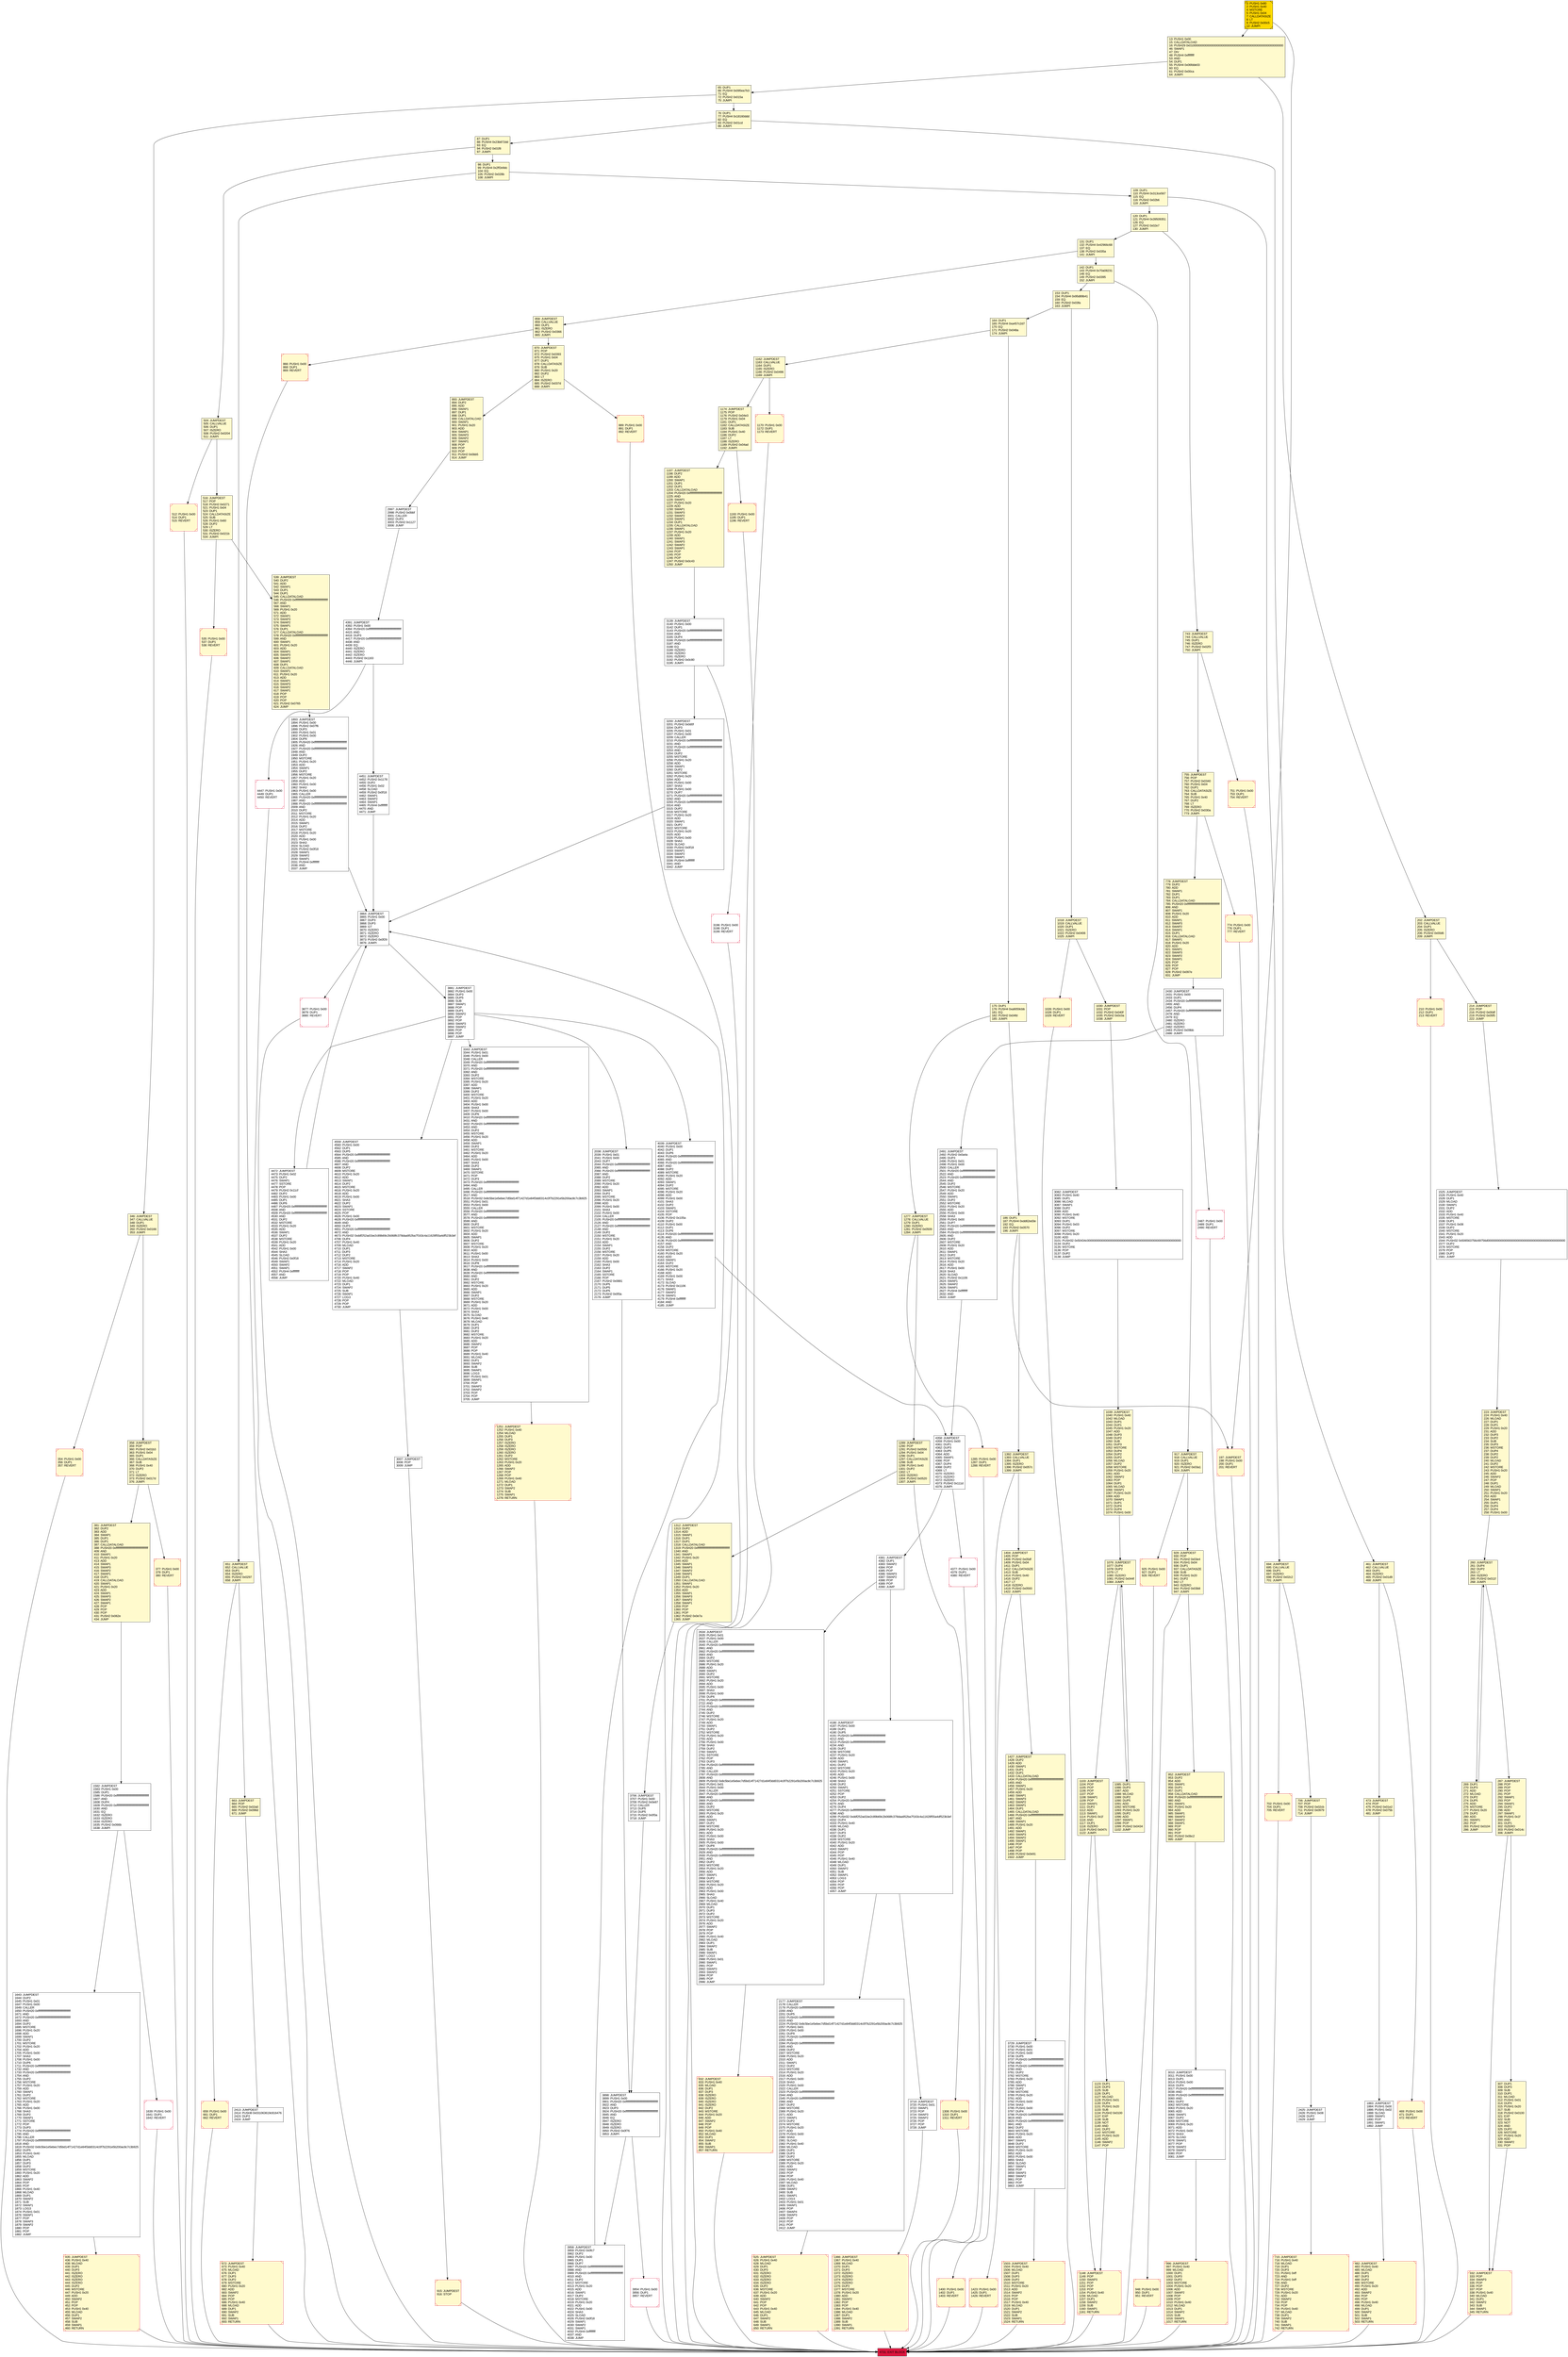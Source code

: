digraph G {
bgcolor=transparent rankdir=UD;
node [shape=box style=filled color=black fillcolor=white fontname=arial fontcolor=black];
98 [label="98: DUP1\l99: PUSH4 0x2ff2e9dc\l104: EQ\l105: PUSH2 0x028b\l108: JUMPI\l" fillcolor=lemonchiffon ];
142 [label="142: DUP1\l143: PUSH4 0x70a08231\l148: EQ\l149: PUSH2 0x0395\l152: JUMPI\l" fillcolor=lemonchiffon ];
755 [label="755: JUMPDEST\l756: POP\l757: PUSH2 0x0340\l760: PUSH1 0x04\l762: DUP1\l763: CALLDATASIZE\l764: SUB\l765: PUSH1 0x40\l767: DUP2\l768: LT\l769: ISZERO\l770: PUSH2 0x030a\l773: JUMPI\l" fillcolor=lemonchiffon ];
381 [label="381: JUMPDEST\l382: DUP2\l383: ADD\l384: SWAP1\l385: DUP1\l386: DUP1\l387: CALLDATALOAD\l388: PUSH20 0xffffffffffffffffffffffffffffffffffffffff\l409: AND\l410: SWAP1\l411: PUSH1 0x20\l413: ADD\l414: SWAP1\l415: SWAP3\l416: SWAP2\l417: SWAP1\l418: DUP1\l419: CALLDATALOAD\l420: SWAP1\l421: PUSH1 0x20\l423: ADD\l424: SWAP1\l425: SWAP3\l426: SWAP2\l427: SWAP1\l428: POP\l429: POP\l430: POP\l431: PUSH2 0x062e\l434: JUMP\l" fillcolor=lemonchiffon ];
651 [label="651: JUMPDEST\l652: CALLVALUE\l653: DUP1\l654: ISZERO\l655: PUSH2 0x0297\l658: JUMPI\l" fillcolor=lemonchiffon ];
915 [label="915: JUMPDEST\l916: STOP\l" fillcolor=lemonchiffon shape=Msquare color=crimson ];
346 [label="346: JUMPDEST\l347: CALLVALUE\l348: DUP1\l349: ISZERO\l350: PUSH2 0x0166\l353: JUMPI\l" fillcolor=lemonchiffon ];
1193 [label="1193: PUSH1 0x00\l1195: DUP1\l1196: REVERT\l" fillcolor=lemonchiffon shape=Msquare color=crimson ];
65 [label="65: DUP1\l66: PUSH4 0x095ea7b3\l71: EQ\l72: PUSH2 0x015a\l75: JUMPI\l" fillcolor=lemonchiffon ];
672 [label="672: JUMPDEST\l673: PUSH1 0x40\l675: MLOAD\l676: DUP1\l677: DUP3\l678: DUP2\l679: MSTORE\l680: PUSH1 0x20\l682: ADD\l683: SWAP2\l684: POP\l685: POP\l686: PUSH1 0x40\l688: MLOAD\l689: DUP1\l690: SWAP2\l691: SUB\l692: SWAP1\l693: RETURN\l" fillcolor=lemonchiffon shape=Msquare color=crimson ];
1289 [label="1289: JUMPDEST\l1290: POP\l1291: PUSH2 0x0556\l1294: PUSH1 0x04\l1296: DUP1\l1297: CALLDATASIZE\l1298: SUB\l1299: PUSH1 0x40\l1301: DUP2\l1302: LT\l1303: ISZERO\l1304: PUSH2 0x0520\l1307: JUMPI\l" fillcolor=lemonchiffon ];
948 [label="948: PUSH1 0x00\l950: DUP1\l951: REVERT\l" fillcolor=lemonchiffon shape=Msquare color=crimson ];
3729 [label="3729: JUMPDEST\l3730: PUSH1 0x00\l3732: PUSH1 0x01\l3734: PUSH1 0x00\l3736: DUP5\l3737: PUSH20 0xffffffffffffffffffffffffffffffffffffffff\l3758: AND\l3759: PUSH20 0xffffffffffffffffffffffffffffffffffffffff\l3780: AND\l3781: DUP2\l3782: MSTORE\l3783: PUSH1 0x20\l3785: ADD\l3786: SWAP1\l3787: DUP2\l3788: MSTORE\l3789: PUSH1 0x20\l3791: ADD\l3792: PUSH1 0x00\l3794: SHA3\l3795: PUSH1 0x00\l3797: DUP4\l3798: PUSH20 0xffffffffffffffffffffffffffffffffffffffff\l3819: AND\l3820: PUSH20 0xffffffffffffffffffffffffffffffffffffffff\l3841: AND\l3842: DUP2\l3843: MSTORE\l3844: PUSH1 0x20\l3846: ADD\l3847: SWAP1\l3848: DUP2\l3849: MSTORE\l3850: PUSH1 0x20\l3852: ADD\l3853: PUSH1 0x00\l3855: SHA3\l3856: SLOAD\l3857: SWAP1\l3858: POP\l3859: SWAP3\l3860: SWAP2\l3861: POP\l3862: POP\l3863: JUMP\l" ];
2487 [label="2487: PUSH1 0x00\l2489: DUP1\l2490: REVERT\l" shape=Msquare color=crimson ];
952 [label="952: JUMPDEST\l953: DUP2\l954: ADD\l955: SWAP1\l956: DUP1\l957: DUP1\l958: CALLDATALOAD\l959: PUSH20 0xffffffffffffffffffffffffffffffffffffffff\l980: AND\l981: SWAP1\l982: PUSH1 0x20\l984: ADD\l985: SWAP1\l986: SWAP3\l987: SWAP2\l988: SWAP1\l989: POP\l990: POP\l991: POP\l992: PUSH2 0x0bc2\l995: JUMP\l" fillcolor=lemonchiffon ];
3864 [label="3864: JUMPDEST\l3865: PUSH1 0x00\l3867: DUP3\l3868: DUP3\l3869: GT\l3870: ISZERO\l3871: ISZERO\l3872: ISZERO\l3873: PUSH2 0x0f29\l3876: JUMPI\l" ];
3706 [label="3706: JUMPDEST\l3707: PUSH1 0x00\l3709: PUSH2 0x0e87\l3712: CALLER\l3713: DUP5\l3714: DUP5\l3715: PUSH2 0x0f3a\l3718: JUMP\l" ];
1076 [label="1076: JUMPDEST\l1077: DUP4\l1078: DUP2\l1079: LT\l1080: ISZERO\l1081: PUSH2 0x044f\l1084: JUMPI\l" fillcolor=lemonchiffon ];
1103 [label="1103: JUMPDEST\l1104: POP\l1105: POP\l1106: POP\l1107: POP\l1108: SWAP1\l1109: POP\l1110: SWAP1\l1111: DUP2\l1112: ADD\l1113: SWAP1\l1114: PUSH1 0x1f\l1116: AND\l1117: DUP1\l1118: ISZERO\l1119: PUSH2 0x047c\l1122: JUMPI\l" fillcolor=lemonchiffon ];
702 [label="702: PUSH1 0x00\l704: DUP1\l705: REVERT\l" fillcolor=lemonchiffon shape=Msquare color=crimson ];
4472 [label="4472: JUMPDEST\l4473: PUSH1 0x02\l4475: DUP2\l4476: SWAP1\l4477: SSTORE\l4478: POP\l4479: PUSH2 0x11cf\l4482: DUP2\l4483: PUSH1 0x00\l4485: DUP1\l4486: DUP6\l4487: PUSH20 0xffffffffffffffffffffffffffffffffffffffff\l4508: AND\l4509: PUSH20 0xffffffffffffffffffffffffffffffffffffffff\l4530: AND\l4531: DUP2\l4532: MSTORE\l4533: PUSH1 0x20\l4535: ADD\l4536: SWAP1\l4537: DUP2\l4538: MSTORE\l4539: PUSH1 0x20\l4541: ADD\l4542: PUSH1 0x00\l4544: SHA3\l4545: SLOAD\l4546: PUSH2 0x0f18\l4549: SWAP1\l4550: SWAP2\l4551: SWAP1\l4552: PUSH4 0xffffffff\l4557: AND\l4558: JUMP\l" ];
2430 [label="2430: JUMPDEST\l2431: PUSH1 0x00\l2433: DUP1\l2434: PUSH20 0xffffffffffffffffffffffffffffffffffffffff\l2455: AND\l2456: DUP4\l2457: PUSH20 0xffffffffffffffffffffffffffffffffffffffff\l2478: AND\l2479: EQ\l2480: ISZERO\l2481: ISZERO\l2482: ISZERO\l2483: PUSH2 0x09bb\l2486: JUMPI\l" ];
1018 [label="1018: JUMPDEST\l1019: CALLVALUE\l1020: DUP1\l1021: ISZERO\l1022: PUSH2 0x0406\l1025: JUMPI\l" fillcolor=lemonchiffon ];
3082 [label="3082: JUMPDEST\l3083: PUSH1 0x40\l3085: DUP1\l3086: MLOAD\l3087: SWAP1\l3088: DUP2\l3089: ADD\l3090: PUSH1 0x40\l3092: MSTORE\l3093: DUP1\l3094: PUSH1 0x03\l3096: DUP2\l3097: MSTORE\l3098: PUSH1 0x20\l3100: ADD\l3101: PUSH32 0x50434c0000000000000000000000000000000000000000000000000000000000\l3134: DUP2\l3135: MSTORE\l3136: POP\l3137: DUP2\l3138: JUMP\l" ];
3719 [label="3719: JUMPDEST\l3720: PUSH1 0x01\l3722: SWAP1\l3723: POP\l3724: SWAP3\l3725: SWAP2\l3726: POP\l3727: POP\l3728: JUMP\l" ];
1423 [label="1423: PUSH1 0x00\l1425: DUP1\l1426: REVERT\l" fillcolor=lemonchiffon shape=Msquare color=crimson ];
706 [label="706: JUMPDEST\l707: POP\l708: PUSH2 0x02cb\l711: PUSH2 0x0979\l714: JUMP\l" fillcolor=lemonchiffon ];
659 [label="659: PUSH1 0x00\l661: DUP1\l662: REVERT\l" fillcolor=lemonchiffon shape=Msquare color=crimson ];
1170 [label="1170: PUSH1 0x00\l1172: DUP1\l1173: REVERT\l" fillcolor=lemonchiffon shape=Msquare color=crimson ];
164 [label="164: DUP1\l165: PUSH4 0xa457c2d7\l170: EQ\l171: PUSH2 0x048a\l174: JUMPI\l" fillcolor=lemonchiffon ];
307 [label="307: DUP1\l308: DUP3\l309: SUB\l310: DUP1\l311: MLOAD\l312: PUSH1 0x01\l314: DUP4\l315: PUSH1 0x20\l317: SUB\l318: PUSH2 0x0100\l321: EXP\l322: SUB\l323: NOT\l324: AND\l325: DUP2\l326: MSTORE\l327: PUSH1 0x20\l329: ADD\l330: SWAP2\l331: POP\l" fillcolor=lemonchiffon ];
2425 [label="2425: JUMPDEST\l2426: PUSH1 0x08\l2428: DUP2\l2429: JUMP\l" ];
925 [label="925: PUSH1 0x00\l927: DUP1\l928: REVERT\l" fillcolor=lemonchiffon shape=Msquare color=crimson ];
461 [label="461: JUMPDEST\l462: CALLVALUE\l463: DUP1\l464: ISZERO\l465: PUSH2 0x01d9\l468: JUMPI\l" fillcolor=lemonchiffon ];
186 [label="186: DUP1\l187: PUSH4 0xdd62ed3e\l192: EQ\l193: PUSH2 0x0570\l196: JUMPI\l" fillcolor=lemonchiffon ];
3958 [label="3958: JUMPDEST\l3959: PUSH2 0x0fc7\l3962: DUP2\l3963: PUSH1 0x00\l3965: DUP1\l3966: DUP7\l3967: PUSH20 0xffffffffffffffffffffffffffffffffffffffff\l3988: AND\l3989: PUSH20 0xffffffffffffffffffffffffffffffffffffffff\l4010: AND\l4011: DUP2\l4012: MSTORE\l4013: PUSH1 0x20\l4015: ADD\l4016: SWAP1\l4017: DUP2\l4018: MSTORE\l4019: PUSH1 0x20\l4021: ADD\l4022: PUSH1 0x00\l4024: SHA3\l4025: SLOAD\l4026: PUSH2 0x0f18\l4029: SWAP1\l4030: SWAP2\l4031: SWAP1\l4032: PUSH4 0xffffffff\l4037: AND\l4038: JUMP\l" ];
3898 [label="3898: JUMPDEST\l3899: PUSH1 0x00\l3901: PUSH20 0xffffffffffffffffffffffffffffffffffffffff\l3922: AND\l3923: DUP3\l3924: PUSH20 0xffffffffffffffffffffffffffffffffffffffff\l3945: AND\l3946: EQ\l3947: ISZERO\l3948: ISZERO\l3949: ISZERO\l3950: PUSH2 0x0f76\l3953: JUMPI\l" ];
153 [label="153: DUP1\l154: PUSH4 0x95d89b41\l159: EQ\l160: PUSH2 0x03fa\l163: JUMPI\l" fillcolor=lemonchiffon ];
4559 [label="4559: JUMPDEST\l4560: PUSH1 0x00\l4562: DUP1\l4563: DUP5\l4564: PUSH20 0xffffffffffffffffffffffffffffffffffffffff\l4585: AND\l4586: PUSH20 0xffffffffffffffffffffffffffffffffffffffff\l4607: AND\l4608: DUP2\l4609: MSTORE\l4610: PUSH1 0x20\l4612: ADD\l4613: SWAP1\l4614: DUP2\l4615: MSTORE\l4616: PUSH1 0x20\l4618: ADD\l4619: PUSH1 0x00\l4621: SHA3\l4622: DUP2\l4623: SWAP1\l4624: SSTORE\l4625: POP\l4626: PUSH1 0x00\l4628: PUSH20 0xffffffffffffffffffffffffffffffffffffffff\l4649: AND\l4650: DUP3\l4651: PUSH20 0xffffffffffffffffffffffffffffffffffffffff\l4672: AND\l4673: PUSH32 0xddf252ad1be2c89b69c2b068fc378daa952ba7f163c4a11628f55a4df523b3ef\l4706: DUP4\l4707: PUSH1 0x40\l4709: MLOAD\l4710: DUP1\l4711: DUP3\l4712: DUP2\l4713: MSTORE\l4714: PUSH1 0x20\l4716: ADD\l4717: SWAP2\l4718: POP\l4719: POP\l4720: PUSH1 0x40\l4722: MLOAD\l4723: DUP1\l4724: SWAP2\l4725: SUB\l4726: SWAP1\l4727: LOG3\l4728: POP\l4729: POP\l4730: JUMP\l" ];
1174 [label="1174: JUMPDEST\l1175: POP\l1176: PUSH2 0x04e3\l1179: PUSH1 0x04\l1181: DUP1\l1182: CALLDATASIZE\l1183: SUB\l1184: PUSH1 0x40\l1186: DUP2\l1187: LT\l1188: ISZERO\l1189: PUSH2 0x04ad\l1192: JUMPI\l" fillcolor=lemonchiffon ];
625 [label="625: JUMPDEST\l626: PUSH1 0x40\l628: MLOAD\l629: DUP1\l630: DUP3\l631: ISZERO\l632: ISZERO\l633: ISZERO\l634: ISZERO\l635: DUP2\l636: MSTORE\l637: PUSH1 0x20\l639: ADD\l640: SWAP2\l641: POP\l642: POP\l643: PUSH1 0x40\l645: MLOAD\l646: DUP1\l647: SWAP2\l648: SUB\l649: SWAP1\l650: RETURN\l" fillcolor=lemonchiffon shape=Msquare color=crimson ];
751 [label="751: PUSH1 0x00\l753: DUP1\l754: REVERT\l" fillcolor=lemonchiffon shape=Msquare color=crimson ];
482 [label="482: JUMPDEST\l483: PUSH1 0x40\l485: MLOAD\l486: DUP1\l487: DUP3\l488: DUP2\l489: MSTORE\l490: PUSH1 0x20\l492: ADD\l493: SWAP2\l494: POP\l495: POP\l496: PUSH1 0x40\l498: MLOAD\l499: DUP1\l500: SWAP2\l501: SUB\l502: SWAP1\l503: RETURN\l" fillcolor=lemonchiffon shape=Msquare color=crimson ];
13 [label="13: PUSH1 0x00\l15: CALLDATALOAD\l16: PUSH29 0x0100000000000000000000000000000000000000000000000000000000\l46: SWAP1\l47: DIV\l48: PUSH4 0xffffffff\l53: AND\l54: DUP1\l55: PUSH4 0x06fdde03\l60: EQ\l61: PUSH2 0x00ca\l64: JUMPI\l" fillcolor=lemonchiffon ];
3010 [label="3010: JUMPDEST\l3011: PUSH1 0x00\l3013: DUP1\l3014: PUSH1 0x00\l3016: DUP4\l3017: PUSH20 0xffffffffffffffffffffffffffffffffffffffff\l3038: AND\l3039: PUSH20 0xffffffffffffffffffffffffffffffffffffffff\l3060: AND\l3061: DUP2\l3062: MSTORE\l3063: PUSH1 0x20\l3065: ADD\l3066: SWAP1\l3067: DUP2\l3068: MSTORE\l3069: PUSH1 0x20\l3071: ADD\l3072: PUSH1 0x00\l3074: SHA3\l3075: SLOAD\l3076: SWAP1\l3077: POP\l3078: SWAP2\l3079: SWAP1\l3080: POP\l3081: JUMP\l" ];
1525 [label="1525: JUMPDEST\l1526: PUSH1 0x40\l1528: DUP1\l1529: MLOAD\l1530: SWAP1\l1531: DUP2\l1532: ADD\l1533: PUSH1 0x40\l1535: MSTORE\l1536: DUP1\l1537: PUSH1 0x08\l1539: DUP2\l1540: MSTORE\l1541: PUSH1 0x20\l1543: ADD\l1544: PUSH32 0x506563756c69756d000000000000000000000000000000000000000000000000\l1577: DUP2\l1578: MSTORE\l1579: POP\l1580: DUP2\l1581: JUMP\l" ];
996 [label="996: JUMPDEST\l997: PUSH1 0x40\l999: MLOAD\l1000: DUP1\l1001: DUP3\l1002: DUP2\l1003: MSTORE\l1004: PUSH1 0x20\l1006: ADD\l1007: SWAP2\l1008: POP\l1009: POP\l1010: PUSH1 0x40\l1012: MLOAD\l1013: DUP1\l1014: SWAP2\l1015: SUB\l1016: SWAP1\l1017: RETURN\l" fillcolor=lemonchiffon shape=Msquare color=crimson ];
1582 [label="1582: JUMPDEST\l1583: PUSH1 0x00\l1585: DUP1\l1586: PUSH20 0xffffffffffffffffffffffffffffffffffffffff\l1607: AND\l1608: DUP4\l1609: PUSH20 0xffffffffffffffffffffffffffffffffffffffff\l1630: AND\l1631: EQ\l1632: ISZERO\l1633: ISZERO\l1634: ISZERO\l1635: PUSH2 0x066b\l1638: JUMPI\l" ];
2491 [label="2491: JUMPDEST\l2492: PUSH2 0x0a4a\l2495: DUP3\l2496: PUSH1 0x01\l2498: PUSH1 0x00\l2500: CALLER\l2501: PUSH20 0xffffffffffffffffffffffffffffffffffffffff\l2522: AND\l2523: PUSH20 0xffffffffffffffffffffffffffffffffffffffff\l2544: AND\l2545: DUP2\l2546: MSTORE\l2547: PUSH1 0x20\l2549: ADD\l2550: SWAP1\l2551: DUP2\l2552: MSTORE\l2553: PUSH1 0x20\l2555: ADD\l2556: PUSH1 0x00\l2558: SHA3\l2559: PUSH1 0x00\l2561: DUP7\l2562: PUSH20 0xffffffffffffffffffffffffffffffffffffffff\l2583: AND\l2584: PUSH20 0xffffffffffffffffffffffffffffffffffffffff\l2605: AND\l2606: DUP2\l2607: MSTORE\l2608: PUSH1 0x20\l2610: ADD\l2611: SWAP1\l2612: DUP2\l2613: MSTORE\l2614: PUSH1 0x20\l2616: ADD\l2617: PUSH1 0x00\l2619: SHA3\l2620: SLOAD\l2621: PUSH2 0x1106\l2624: SWAP1\l2625: SWAP2\l2626: SWAP1\l2627: PUSH4 0xffffffff\l2632: AND\l2633: JUMP\l" ];
2038 [label="2038: JUMPDEST\l2039: PUSH1 0x01\l2041: PUSH1 0x00\l2043: DUP7\l2044: PUSH20 0xffffffffffffffffffffffffffffffffffffffff\l2065: AND\l2066: PUSH20 0xffffffffffffffffffffffffffffffffffffffff\l2087: AND\l2088: DUP2\l2089: MSTORE\l2090: PUSH1 0x20\l2092: ADD\l2093: SWAP1\l2094: DUP2\l2095: MSTORE\l2096: PUSH1 0x20\l2098: ADD\l2099: PUSH1 0x00\l2101: SHA3\l2102: PUSH1 0x00\l2104: CALLER\l2105: PUSH20 0xffffffffffffffffffffffffffffffffffffffff\l2126: AND\l2127: PUSH20 0xffffffffffffffffffffffffffffffffffffffff\l2148: AND\l2149: DUP2\l2150: MSTORE\l2151: PUSH1 0x20\l2153: ADD\l2154: SWAP1\l2155: DUP2\l2156: MSTORE\l2157: PUSH1 0x20\l2159: ADD\l2160: PUSH1 0x00\l2162: SHA3\l2163: DUP2\l2164: SWAP1\l2165: SSTORE\l2166: POP\l2167: PUSH2 0x0881\l2170: DUP5\l2171: DUP5\l2172: DUP5\l2173: PUSH2 0x0f3a\l2176: JUMP\l" ];
917 [label="917: JUMPDEST\l918: CALLVALUE\l919: DUP1\l920: ISZERO\l921: PUSH2 0x03a1\l924: JUMPI\l" fillcolor=lemonchiffon ];
1030 [label="1030: JUMPDEST\l1031: POP\l1032: PUSH2 0x040f\l1035: PUSH2 0x0c0a\l1038: JUMP\l" fillcolor=lemonchiffon ];
858 [label="858: JUMPDEST\l859: CALLVALUE\l860: DUP1\l861: ISZERO\l862: PUSH2 0x0366\l865: JUMPI\l" fillcolor=lemonchiffon ];
1123 [label="1123: DUP1\l1124: DUP3\l1125: SUB\l1126: DUP1\l1127: MLOAD\l1128: PUSH1 0x01\l1130: DUP4\l1131: PUSH1 0x20\l1133: SUB\l1134: PUSH2 0x0100\l1137: EXP\l1138: SUB\l1139: NOT\l1140: AND\l1141: DUP2\l1142: MSTORE\l1143: PUSH1 0x20\l1145: ADD\l1146: SWAP2\l1147: POP\l" fillcolor=lemonchiffon ];
1366 [label="1366: JUMPDEST\l1367: PUSH1 0x40\l1369: MLOAD\l1370: DUP1\l1371: DUP3\l1372: ISZERO\l1373: ISZERO\l1374: ISZERO\l1375: ISZERO\l1376: DUP2\l1377: MSTORE\l1378: PUSH1 0x20\l1380: ADD\l1381: SWAP2\l1382: POP\l1383: POP\l1384: PUSH1 0x40\l1386: MLOAD\l1387: DUP1\l1388: SWAP2\l1389: SUB\l1390: SWAP1\l1391: RETURN\l" fillcolor=lemonchiffon shape=Msquare color=crimson ];
1893 [label="1893: JUMPDEST\l1894: PUSH1 0x00\l1896: PUSH2 0x07f6\l1899: DUP3\l1900: PUSH1 0x01\l1902: PUSH1 0x00\l1904: DUP8\l1905: PUSH20 0xffffffffffffffffffffffffffffffffffffffff\l1926: AND\l1927: PUSH20 0xffffffffffffffffffffffffffffffffffffffff\l1948: AND\l1949: DUP2\l1950: MSTORE\l1951: PUSH1 0x20\l1953: ADD\l1954: SWAP1\l1955: DUP2\l1956: MSTORE\l1957: PUSH1 0x20\l1959: ADD\l1960: PUSH1 0x00\l1962: SHA3\l1963: PUSH1 0x00\l1965: CALLER\l1966: PUSH20 0xffffffffffffffffffffffffffffffffffffffff\l1987: AND\l1988: PUSH20 0xffffffffffffffffffffffffffffffffffffffff\l2009: AND\l2010: DUP2\l2011: MSTORE\l2012: PUSH1 0x20\l2014: ADD\l2015: SWAP1\l2016: DUP2\l2017: MSTORE\l2018: PUSH1 0x20\l2020: ADD\l2021: PUSH1 0x00\l2023: SHA3\l2024: SLOAD\l2025: PUSH2 0x0f18\l2028: SWAP1\l2029: SWAP2\l2030: SWAP1\l2031: PUSH4 0xffffffff\l2036: AND\l2037: JUMP\l" ];
473 [label="473: JUMPDEST\l474: POP\l475: PUSH2 0x01e2\l478: PUSH2 0x075b\l481: JUMP\l" fillcolor=lemonchiffon ];
1503 [label="1503: JUMPDEST\l1504: PUSH1 0x40\l1506: MLOAD\l1507: DUP1\l1508: DUP3\l1509: DUP2\l1510: MSTORE\l1511: PUSH1 0x20\l1513: ADD\l1514: SWAP2\l1515: POP\l1516: POP\l1517: PUSH1 0x40\l1519: MLOAD\l1520: DUP1\l1521: SWAP2\l1522: SUB\l1523: SWAP1\l1524: RETURN\l" fillcolor=lemonchiffon shape=Msquare color=crimson ];
223 [label="223: JUMPDEST\l224: PUSH1 0x40\l226: MLOAD\l227: DUP1\l228: DUP1\l229: PUSH1 0x20\l231: ADD\l232: DUP3\l233: DUP2\l234: SUB\l235: DUP3\l236: MSTORE\l237: DUP4\l238: DUP2\l239: DUP2\l240: MLOAD\l241: DUP2\l242: MSTORE\l243: PUSH1 0x20\l245: ADD\l246: SWAP2\l247: POP\l248: DUP1\l249: MLOAD\l250: SWAP1\l251: PUSH1 0x20\l253: ADD\l254: SWAP1\l255: DUP1\l256: DUP4\l257: DUP4\l258: PUSH1 0x00\l" fillcolor=lemonchiffon ];
4381 [label="4381: JUMPDEST\l4382: DUP1\l4383: SWAP2\l4384: POP\l4385: POP\l4386: SWAP3\l4387: SWAP2\l4388: POP\l4389: POP\l4390: JUMP\l" ];
202 [label="202: JUMPDEST\l203: CALLVALUE\l204: DUP1\l205: ISZERO\l206: PUSH2 0x00d6\l209: JUMPI\l" fillcolor=lemonchiffon ];
1085 [label="1085: DUP1\l1086: DUP3\l1087: ADD\l1088: MLOAD\l1089: DUP2\l1090: DUP5\l1091: ADD\l1092: MSTORE\l1093: PUSH1 0x20\l1095: DUP2\l1096: ADD\l1097: SWAP1\l1098: POP\l1099: PUSH2 0x0434\l1102: JUMP\l" fillcolor=lemonchiffon ];
694 [label="694: JUMPDEST\l695: CALLVALUE\l696: DUP1\l697: ISZERO\l698: PUSH2 0x02c2\l701: JUMPI\l" fillcolor=lemonchiffon ];
210 [label="210: PUSH1 0x00\l212: DUP1\l213: REVERT\l" fillcolor=lemonchiffon shape=Msquare color=crimson ];
3139 [label="3139: JUMPDEST\l3140: PUSH1 0x00\l3142: DUP1\l3143: PUSH20 0xffffffffffffffffffffffffffffffffffffffff\l3164: AND\l3165: DUP4\l3166: PUSH20 0xffffffffffffffffffffffffffffffffffffffff\l3187: AND\l3188: EQ\l3189: ISZERO\l3190: ISZERO\l3191: ISZERO\l3192: PUSH2 0x0c80\l3195: JUMPI\l" ];
469 [label="469: PUSH1 0x00\l471: DUP1\l472: REVERT\l" fillcolor=lemonchiffon shape=Msquare color=crimson ];
269 [label="269: DUP1\l270: DUP3\l271: ADD\l272: MLOAD\l273: DUP2\l274: DUP5\l275: ADD\l276: MSTORE\l277: PUSH1 0x20\l279: DUP2\l280: ADD\l281: SWAP1\l282: POP\l283: PUSH2 0x0104\l286: JUMP\l" fillcolor=lemonchiffon ];
358 [label="358: JUMPDEST\l359: POP\l360: PUSH2 0x01b3\l363: PUSH1 0x04\l365: DUP1\l366: CALLDATASIZE\l367: SUB\l368: PUSH1 0x40\l370: DUP2\l371: LT\l372: ISZERO\l373: PUSH2 0x017d\l376: JUMPI\l" fillcolor=lemonchiffon ];
3881 [label="3881: JUMPDEST\l3882: PUSH1 0x00\l3884: DUP3\l3885: DUP5\l3886: SUB\l3887: SWAP1\l3888: POP\l3889: DUP1\l3890: SWAP2\l3891: POP\l3892: POP\l3893: SWAP3\l3894: SWAP2\l3895: POP\l3896: POP\l3897: JUMP\l" ];
287 [label="287: JUMPDEST\l288: POP\l289: POP\l290: POP\l291: POP\l292: SWAP1\l293: POP\l294: SWAP1\l295: DUP2\l296: ADD\l297: SWAP1\l298: PUSH1 0x1f\l300: AND\l301: DUP1\l302: ISZERO\l303: PUSH2 0x014c\l306: JUMPI\l" fillcolor=lemonchiffon ];
870 [label="870: JUMPDEST\l871: POP\l872: PUSH2 0x0393\l875: PUSH1 0x04\l877: DUP1\l878: CALLDATASIZE\l879: SUB\l880: PUSH1 0x20\l882: DUP2\l883: LT\l884: ISZERO\l885: PUSH2 0x037d\l888: JUMPI\l" fillcolor=lemonchiffon ];
4731 [label="4731: EXIT BLOCK\l" fillcolor=crimson ];
832 [label="832: JUMPDEST\l833: PUSH1 0x40\l835: MLOAD\l836: DUP1\l837: DUP3\l838: ISZERO\l839: ISZERO\l840: ISZERO\l841: ISZERO\l842: DUP2\l843: MSTORE\l844: PUSH1 0x20\l846: ADD\l847: SWAP2\l848: POP\l849: POP\l850: PUSH1 0x40\l852: MLOAD\l853: DUP1\l854: SWAP2\l855: SUB\l856: SWAP1\l857: RETURN\l" fillcolor=lemonchiffon shape=Msquare color=crimson ];
715 [label="715: JUMPDEST\l716: PUSH1 0x40\l718: MLOAD\l719: DUP1\l720: DUP3\l721: PUSH1 0xff\l723: AND\l724: PUSH1 0xff\l726: AND\l727: DUP2\l728: MSTORE\l729: PUSH1 0x20\l731: ADD\l732: SWAP2\l733: POP\l734: POP\l735: PUSH1 0x40\l737: MLOAD\l738: DUP1\l739: SWAP2\l740: SUB\l741: SWAP1\l742: RETURN\l" fillcolor=lemonchiffon shape=Msquare color=crimson ];
3877 [label="3877: PUSH1 0x00\l3879: DUP1\l3880: REVERT\l" shape=Msquare color=crimson ];
2634 [label="2634: JUMPDEST\l2635: PUSH1 0x01\l2637: PUSH1 0x00\l2639: CALLER\l2640: PUSH20 0xffffffffffffffffffffffffffffffffffffffff\l2661: AND\l2662: PUSH20 0xffffffffffffffffffffffffffffffffffffffff\l2683: AND\l2684: DUP2\l2685: MSTORE\l2686: PUSH1 0x20\l2688: ADD\l2689: SWAP1\l2690: DUP2\l2691: MSTORE\l2692: PUSH1 0x20\l2694: ADD\l2695: PUSH1 0x00\l2697: SHA3\l2698: PUSH1 0x00\l2700: DUP6\l2701: PUSH20 0xffffffffffffffffffffffffffffffffffffffff\l2722: AND\l2723: PUSH20 0xffffffffffffffffffffffffffffffffffffffff\l2744: AND\l2745: DUP2\l2746: MSTORE\l2747: PUSH1 0x20\l2749: ADD\l2750: SWAP1\l2751: DUP2\l2752: MSTORE\l2753: PUSH1 0x20\l2755: ADD\l2756: PUSH1 0x00\l2758: SHA3\l2759: DUP2\l2760: SWAP1\l2761: SSTORE\l2762: POP\l2763: DUP3\l2764: PUSH20 0xffffffffffffffffffffffffffffffffffffffff\l2785: AND\l2786: CALLER\l2787: PUSH20 0xffffffffffffffffffffffffffffffffffffffff\l2808: AND\l2809: PUSH32 0x8c5be1e5ebec7d5bd14f71427d1e84f3dd0314c0f7b2291e5b200ac8c7c3b925\l2842: PUSH1 0x01\l2844: PUSH1 0x00\l2846: CALLER\l2847: PUSH20 0xffffffffffffffffffffffffffffffffffffffff\l2868: AND\l2869: PUSH20 0xffffffffffffffffffffffffffffffffffffffff\l2890: AND\l2891: DUP2\l2892: MSTORE\l2893: PUSH1 0x20\l2895: ADD\l2896: SWAP1\l2897: DUP2\l2898: MSTORE\l2899: PUSH1 0x20\l2901: ADD\l2902: PUSH1 0x00\l2904: SHA3\l2905: PUSH1 0x00\l2907: DUP8\l2908: PUSH20 0xffffffffffffffffffffffffffffffffffffffff\l2929: AND\l2930: PUSH20 0xffffffffffffffffffffffffffffffffffffffff\l2951: AND\l2952: DUP2\l2953: MSTORE\l2954: PUSH1 0x20\l2956: ADD\l2957: SWAP1\l2958: DUP2\l2959: MSTORE\l2960: PUSH1 0x20\l2962: ADD\l2963: PUSH1 0x00\l2965: SHA3\l2966: SLOAD\l2967: PUSH1 0x40\l2969: MLOAD\l2970: DUP1\l2971: DUP3\l2972: DUP2\l2973: MSTORE\l2974: PUSH1 0x20\l2976: ADD\l2977: SWAP2\l2978: POP\l2979: POP\l2980: PUSH1 0x40\l2982: MLOAD\l2983: DUP1\l2984: SWAP2\l2985: SUB\l2986: SWAP1\l2987: LOG3\l2988: PUSH1 0x01\l2990: SWAP1\l2991: POP\l2992: SWAP3\l2993: SWAP2\l2994: POP\l2995: POP\l2996: JUMP\l" ];
516 [label="516: JUMPDEST\l517: POP\l518: PUSH2 0x0271\l521: PUSH1 0x04\l523: DUP1\l524: CALLDATASIZE\l525: SUB\l526: PUSH1 0x60\l528: DUP2\l529: LT\l530: ISZERO\l531: PUSH2 0x021b\l534: JUMPI\l" fillcolor=lemonchiffon ];
3200 [label="3200: JUMPDEST\l3201: PUSH2 0x0d0f\l3204: DUP3\l3205: PUSH1 0x01\l3207: PUSH1 0x00\l3209: CALLER\l3210: PUSH20 0xffffffffffffffffffffffffffffffffffffffff\l3231: AND\l3232: PUSH20 0xffffffffffffffffffffffffffffffffffffffff\l3253: AND\l3254: DUP2\l3255: MSTORE\l3256: PUSH1 0x20\l3258: ADD\l3259: SWAP1\l3260: DUP2\l3261: MSTORE\l3262: PUSH1 0x20\l3264: ADD\l3265: PUSH1 0x00\l3267: SHA3\l3268: PUSH1 0x00\l3270: DUP7\l3271: PUSH20 0xffffffffffffffffffffffffffffffffffffffff\l3292: AND\l3293: PUSH20 0xffffffffffffffffffffffffffffffffffffffff\l3314: AND\l3315: DUP2\l3316: MSTORE\l3317: PUSH1 0x20\l3319: ADD\l3320: SWAP1\l3321: DUP2\l3322: MSTORE\l3323: PUSH1 0x20\l3325: ADD\l3326: PUSH1 0x00\l3328: SHA3\l3329: SLOAD\l3330: PUSH2 0x0f18\l3333: SWAP1\l3334: SWAP2\l3335: SWAP1\l3336: PUSH4 0xffffffff\l3341: AND\l3342: JUMP\l" ];
435 [label="435: JUMPDEST\l436: PUSH1 0x40\l438: MLOAD\l439: DUP1\l440: DUP3\l441: ISZERO\l442: ISZERO\l443: ISZERO\l444: ISZERO\l445: DUP2\l446: MSTORE\l447: PUSH1 0x20\l449: ADD\l450: SWAP2\l451: POP\l452: POP\l453: PUSH1 0x40\l455: MLOAD\l456: DUP1\l457: SWAP2\l458: SUB\l459: SWAP1\l460: RETURN\l" fillcolor=lemonchiffon shape=Msquare color=crimson ];
4451 [label="4451: JUMPDEST\l4452: PUSH2 0x1178\l4455: DUP2\l4456: PUSH1 0x02\l4458: SLOAD\l4459: PUSH2 0x0f18\l4462: SWAP1\l4463: SWAP2\l4464: SWAP1\l4465: PUSH4 0xffffffff\l4470: AND\l4471: JUMP\l" ];
504 [label="504: JUMPDEST\l505: CALLVALUE\l506: DUP1\l507: ISZERO\l508: PUSH2 0x0204\l511: JUMPI\l" fillcolor=lemonchiffon ];
1883 [label="1883: JUMPDEST\l1884: PUSH1 0x00\l1886: PUSH1 0x02\l1888: SLOAD\l1889: SWAP1\l1890: POP\l1891: SWAP1\l1892: JUMP\l" ];
1197 [label="1197: JUMPDEST\l1198: DUP2\l1199: ADD\l1200: SWAP1\l1201: DUP1\l1202: DUP1\l1203: CALLDATALOAD\l1204: PUSH20 0xffffffffffffffffffffffffffffffffffffffff\l1225: AND\l1226: SWAP1\l1227: PUSH1 0x20\l1229: ADD\l1230: SWAP1\l1231: SWAP3\l1232: SWAP2\l1233: SWAP1\l1234: DUP1\l1235: CALLDATALOAD\l1236: SWAP1\l1237: PUSH1 0x20\l1239: ADD\l1240: SWAP1\l1241: SWAP3\l1242: SWAP2\l1243: SWAP1\l1244: POP\l1245: POP\l1246: POP\l1247: PUSH2 0x0c43\l1250: JUMP\l" fillcolor=lemonchiffon ];
3007 [label="3007: JUMPDEST\l3008: POP\l3009: JUMP\l" ];
4186 [label="4186: JUMPDEST\l4187: PUSH1 0x00\l4189: DUP1\l4190: DUP5\l4191: PUSH20 0xffffffffffffffffffffffffffffffffffffffff\l4212: AND\l4213: PUSH20 0xffffffffffffffffffffffffffffffffffffffff\l4234: AND\l4235: DUP2\l4236: MSTORE\l4237: PUSH1 0x20\l4239: ADD\l4240: SWAP1\l4241: DUP2\l4242: MSTORE\l4243: PUSH1 0x20\l4245: ADD\l4246: PUSH1 0x00\l4248: SHA3\l4249: DUP2\l4250: SWAP1\l4251: SSTORE\l4252: POP\l4253: DUP2\l4254: PUSH20 0xffffffffffffffffffffffffffffffffffffffff\l4275: AND\l4276: DUP4\l4277: PUSH20 0xffffffffffffffffffffffffffffffffffffffff\l4298: AND\l4299: PUSH32 0xddf252ad1be2c89b69c2b068fc378daa952ba7f163c4a11628f55a4df523b3ef\l4332: DUP4\l4333: PUSH1 0x40\l4335: MLOAD\l4336: DUP1\l4337: DUP3\l4338: DUP2\l4339: MSTORE\l4340: PUSH1 0x20\l4342: ADD\l4343: SWAP2\l4344: POP\l4345: POP\l4346: PUSH1 0x40\l4348: MLOAD\l4349: DUP1\l4350: SWAP2\l4351: SUB\l4352: SWAP1\l4353: LOG3\l4354: POP\l4355: POP\l4356: POP\l4357: JUMP\l" ];
512 [label="512: PUSH1 0x00\l514: DUP1\l515: REVERT\l" fillcolor=lemonchiffon shape=Msquare color=crimson ];
1026 [label="1026: PUSH1 0x00\l1028: DUP1\l1029: REVERT\l" fillcolor=lemonchiffon shape=Msquare color=crimson ];
1285 [label="1285: PUSH1 0x00\l1287: DUP1\l1288: REVERT\l" fillcolor=lemonchiffon shape=Msquare color=crimson ];
214 [label="214: JUMPDEST\l215: POP\l216: PUSH2 0x00df\l219: PUSH2 0x05f5\l222: JUMP\l" fillcolor=lemonchiffon ];
774 [label="774: PUSH1 0x00\l776: DUP1\l777: REVERT\l" fillcolor=lemonchiffon shape=Msquare color=crimson ];
4391 [label="4391: JUMPDEST\l4392: PUSH1 0x00\l4394: PUSH20 0xffffffffffffffffffffffffffffffffffffffff\l4415: AND\l4416: DUP3\l4417: PUSH20 0xffffffffffffffffffffffffffffffffffffffff\l4438: AND\l4439: EQ\l4440: ISZERO\l4441: ISZERO\l4442: ISZERO\l4443: PUSH2 0x1163\l4446: JUMPI\l" ];
4039 [label="4039: JUMPDEST\l4040: PUSH1 0x00\l4042: DUP1\l4043: DUP6\l4044: PUSH20 0xffffffffffffffffffffffffffffffffffffffff\l4065: AND\l4066: PUSH20 0xffffffffffffffffffffffffffffffffffffffff\l4087: AND\l4088: DUP2\l4089: MSTORE\l4090: PUSH1 0x20\l4092: ADD\l4093: SWAP1\l4094: DUP2\l4095: MSTORE\l4096: PUSH1 0x20\l4098: ADD\l4099: PUSH1 0x00\l4101: SHA3\l4102: DUP2\l4103: SWAP1\l4104: SSTORE\l4105: POP\l4106: PUSH2 0x105a\l4109: DUP2\l4110: PUSH1 0x00\l4112: DUP1\l4113: DUP6\l4114: PUSH20 0xffffffffffffffffffffffffffffffffffffffff\l4135: AND\l4136: PUSH20 0xffffffffffffffffffffffffffffffffffffffff\l4157: AND\l4158: DUP2\l4159: MSTORE\l4160: PUSH1 0x20\l4162: ADD\l4163: SWAP1\l4164: DUP2\l4165: MSTORE\l4166: PUSH1 0x20\l4168: ADD\l4169: PUSH1 0x00\l4171: SHA3\l4172: SLOAD\l4173: PUSH2 0x1106\l4176: SWAP1\l4177: SWAP2\l4178: SWAP1\l4179: PUSH4 0xffffffff\l4184: AND\l4185: JUMP\l" ];
2177 [label="2177: JUMPDEST\l2178: CALLER\l2179: PUSH20 0xffffffffffffffffffffffffffffffffffffffff\l2200: AND\l2201: DUP5\l2202: PUSH20 0xffffffffffffffffffffffffffffffffffffffff\l2223: AND\l2224: PUSH32 0x8c5be1e5ebec7d5bd14f71427d1e84f3dd0314c0f7b2291e5b200ac8c7c3b925\l2257: PUSH1 0x01\l2259: PUSH1 0x00\l2261: DUP9\l2262: PUSH20 0xffffffffffffffffffffffffffffffffffffffff\l2283: AND\l2284: PUSH20 0xffffffffffffffffffffffffffffffffffffffff\l2305: AND\l2306: DUP2\l2307: MSTORE\l2308: PUSH1 0x20\l2310: ADD\l2311: SWAP1\l2312: DUP2\l2313: MSTORE\l2314: PUSH1 0x20\l2316: ADD\l2317: PUSH1 0x00\l2319: SHA3\l2320: PUSH1 0x00\l2322: CALLER\l2323: PUSH20 0xffffffffffffffffffffffffffffffffffffffff\l2344: AND\l2345: PUSH20 0xffffffffffffffffffffffffffffffffffffffff\l2366: AND\l2367: DUP2\l2368: MSTORE\l2369: PUSH1 0x20\l2371: ADD\l2372: SWAP1\l2373: DUP2\l2374: MSTORE\l2375: PUSH1 0x20\l2377: ADD\l2378: PUSH1 0x00\l2380: SHA3\l2381: SLOAD\l2382: PUSH1 0x40\l2384: MLOAD\l2385: DUP1\l2386: DUP3\l2387: DUP2\l2388: MSTORE\l2389: PUSH1 0x20\l2391: ADD\l2392: SWAP2\l2393: POP\l2394: POP\l2395: PUSH1 0x40\l2397: MLOAD\l2398: DUP1\l2399: SWAP2\l2400: SUB\l2401: SWAP1\l2402: LOG3\l2403: PUSH1 0x01\l2405: SWAP1\l2406: POP\l2407: SWAP4\l2408: SWAP3\l2409: POP\l2410: POP\l2411: POP\l2412: JUMP\l" ];
535 [label="535: PUSH1 0x00\l537: DUP1\l538: REVERT\l" fillcolor=lemonchiffon shape=Msquare color=crimson ];
663 [label="663: JUMPDEST\l664: POP\l665: PUSH2 0x02a0\l668: PUSH2 0x096d\l671: JUMP\l" fillcolor=lemonchiffon ];
4377 [label="4377: PUSH1 0x00\l4379: DUP1\l4380: REVERT\l" shape=Msquare color=crimson ];
1312 [label="1312: JUMPDEST\l1313: DUP2\l1314: ADD\l1315: SWAP1\l1316: DUP1\l1317: DUP1\l1318: CALLDATALOAD\l1319: PUSH20 0xffffffffffffffffffffffffffffffffffffffff\l1340: AND\l1341: SWAP1\l1342: PUSH1 0x20\l1344: ADD\l1345: SWAP1\l1346: SWAP3\l1347: SWAP2\l1348: SWAP1\l1349: DUP1\l1350: CALLDATALOAD\l1351: SWAP1\l1352: PUSH1 0x20\l1354: ADD\l1355: SWAP1\l1356: SWAP3\l1357: SWAP2\l1358: SWAP1\l1359: POP\l1360: POP\l1361: POP\l1362: PUSH2 0x0e7a\l1365: JUMP\l" fillcolor=lemonchiffon ];
1392 [label="1392: JUMPDEST\l1393: CALLVALUE\l1394: DUP1\l1395: ISZERO\l1396: PUSH2 0x057c\l1399: JUMPI\l" fillcolor=lemonchiffon ];
1308 [label="1308: PUSH1 0x00\l1310: DUP1\l1311: REVERT\l" fillcolor=lemonchiffon shape=Msquare color=crimson ];
2997 [label="2997: JUMPDEST\l2998: PUSH2 0x0bbf\l3001: CALLER\l3002: DUP3\l3003: PUSH2 0x1127\l3006: JUMP\l" ];
1039 [label="1039: JUMPDEST\l1040: PUSH1 0x40\l1042: MLOAD\l1043: DUP1\l1044: DUP1\l1045: PUSH1 0x20\l1047: ADD\l1048: DUP3\l1049: DUP2\l1050: SUB\l1051: DUP3\l1052: MSTORE\l1053: DUP4\l1054: DUP2\l1055: DUP2\l1056: MLOAD\l1057: DUP2\l1058: MSTORE\l1059: PUSH1 0x20\l1061: ADD\l1062: SWAP2\l1063: POP\l1064: DUP1\l1065: MLOAD\l1066: SWAP1\l1067: PUSH1 0x20\l1069: ADD\l1070: SWAP1\l1071: DUP1\l1072: DUP4\l1073: DUP4\l1074: PUSH1 0x00\l" fillcolor=lemonchiffon ];
197 [label="197: JUMPDEST\l198: PUSH1 0x00\l200: DUP1\l201: REVERT\l" fillcolor=lemonchiffon shape=Msquare color=crimson ];
76 [label="76: DUP1\l77: PUSH4 0x18160ddd\l82: EQ\l83: PUSH2 0x01cd\l86: JUMPI\l" fillcolor=lemonchiffon ];
354 [label="354: PUSH1 0x00\l356: DUP1\l357: REVERT\l" fillcolor=lemonchiffon shape=Msquare color=crimson ];
866 [label="866: PUSH1 0x00\l868: DUP1\l869: REVERT\l" fillcolor=lemonchiffon shape=Msquare color=crimson ];
1427 [label="1427: JUMPDEST\l1428: DUP2\l1429: ADD\l1430: SWAP1\l1431: DUP1\l1432: DUP1\l1433: CALLDATALOAD\l1434: PUSH20 0xffffffffffffffffffffffffffffffffffffffff\l1455: AND\l1456: SWAP1\l1457: PUSH1 0x20\l1459: ADD\l1460: SWAP1\l1461: SWAP3\l1462: SWAP2\l1463: SWAP1\l1464: DUP1\l1465: CALLDATALOAD\l1466: PUSH20 0xffffffffffffffffffffffffffffffffffffffff\l1487: AND\l1488: SWAP1\l1489: PUSH1 0x20\l1491: ADD\l1492: SWAP1\l1493: SWAP3\l1494: SWAP2\l1495: SWAP1\l1496: POP\l1497: POP\l1498: POP\l1499: PUSH2 0x0e91\l1502: JUMP\l" fillcolor=lemonchiffon ];
4358 [label="4358: JUMPDEST\l4359: PUSH1 0x00\l4361: DUP1\l4362: DUP3\l4363: DUP5\l4364: ADD\l4365: SWAP1\l4366: POP\l4367: DUP4\l4368: DUP2\l4369: LT\l4370: ISZERO\l4371: ISZERO\l4372: ISZERO\l4373: PUSH2 0x111d\l4376: JUMPI\l" ];
778 [label="778: JUMPDEST\l779: DUP2\l780: ADD\l781: SWAP1\l782: DUP1\l783: DUP1\l784: CALLDATALOAD\l785: PUSH20 0xffffffffffffffffffffffffffffffffffffffff\l806: AND\l807: SWAP1\l808: PUSH1 0x20\l810: ADD\l811: SWAP1\l812: SWAP3\l813: SWAP2\l814: SWAP1\l815: DUP1\l816: CALLDATALOAD\l817: SWAP1\l818: PUSH1 0x20\l820: ADD\l821: SWAP1\l822: SWAP3\l823: SWAP2\l824: SWAP1\l825: POP\l826: POP\l827: POP\l828: PUSH2 0x097e\l831: JUMP\l" fillcolor=lemonchiffon ];
1639 [label="1639: PUSH1 0x00\l1641: DUP1\l1642: REVERT\l" shape=Msquare color=crimson ];
929 [label="929: JUMPDEST\l930: POP\l931: PUSH2 0x03e4\l934: PUSH1 0x04\l936: DUP1\l937: CALLDATASIZE\l938: SUB\l939: PUSH1 0x20\l941: DUP2\l942: LT\l943: ISZERO\l944: PUSH2 0x03b8\l947: JUMPI\l" fillcolor=lemonchiffon ];
3343 [label="3343: JUMPDEST\l3344: PUSH1 0x01\l3346: PUSH1 0x00\l3348: CALLER\l3349: PUSH20 0xffffffffffffffffffffffffffffffffffffffff\l3370: AND\l3371: PUSH20 0xffffffffffffffffffffffffffffffffffffffff\l3392: AND\l3393: DUP2\l3394: MSTORE\l3395: PUSH1 0x20\l3397: ADD\l3398: SWAP1\l3399: DUP2\l3400: MSTORE\l3401: PUSH1 0x20\l3403: ADD\l3404: PUSH1 0x00\l3406: SHA3\l3407: PUSH1 0x00\l3409: DUP6\l3410: PUSH20 0xffffffffffffffffffffffffffffffffffffffff\l3431: AND\l3432: PUSH20 0xffffffffffffffffffffffffffffffffffffffff\l3453: AND\l3454: DUP2\l3455: MSTORE\l3456: PUSH1 0x20\l3458: ADD\l3459: SWAP1\l3460: DUP2\l3461: MSTORE\l3462: PUSH1 0x20\l3464: ADD\l3465: PUSH1 0x00\l3467: SHA3\l3468: DUP2\l3469: SWAP1\l3470: SSTORE\l3471: POP\l3472: DUP3\l3473: PUSH20 0xffffffffffffffffffffffffffffffffffffffff\l3494: AND\l3495: CALLER\l3496: PUSH20 0xffffffffffffffffffffffffffffffffffffffff\l3517: AND\l3518: PUSH32 0x8c5be1e5ebec7d5bd14f71427d1e84f3dd0314c0f7b2291e5b200ac8c7c3b925\l3551: PUSH1 0x01\l3553: PUSH1 0x00\l3555: CALLER\l3556: PUSH20 0xffffffffffffffffffffffffffffffffffffffff\l3577: AND\l3578: PUSH20 0xffffffffffffffffffffffffffffffffffffffff\l3599: AND\l3600: DUP2\l3601: MSTORE\l3602: PUSH1 0x20\l3604: ADD\l3605: SWAP1\l3606: DUP2\l3607: MSTORE\l3608: PUSH1 0x20\l3610: ADD\l3611: PUSH1 0x00\l3613: SHA3\l3614: PUSH1 0x00\l3616: DUP8\l3617: PUSH20 0xffffffffffffffffffffffffffffffffffffffff\l3638: AND\l3639: PUSH20 0xffffffffffffffffffffffffffffffffffffffff\l3660: AND\l3661: DUP2\l3662: MSTORE\l3663: PUSH1 0x20\l3665: ADD\l3666: SWAP1\l3667: DUP2\l3668: MSTORE\l3669: PUSH1 0x20\l3671: ADD\l3672: PUSH1 0x00\l3674: SHA3\l3675: SLOAD\l3676: PUSH1 0x40\l3678: MLOAD\l3679: DUP1\l3680: DUP3\l3681: DUP2\l3682: MSTORE\l3683: PUSH1 0x20\l3685: ADD\l3686: SWAP2\l3687: POP\l3688: POP\l3689: PUSH1 0x40\l3691: MLOAD\l3692: DUP1\l3693: SWAP2\l3694: SUB\l3695: SWAP1\l3696: LOG3\l3697: PUSH1 0x01\l3699: SWAP1\l3700: POP\l3701: SWAP3\l3702: SWAP2\l3703: POP\l3704: POP\l3705: JUMP\l" ];
743 [label="743: JUMPDEST\l744: CALLVALUE\l745: DUP1\l746: ISZERO\l747: PUSH2 0x02f3\l750: JUMPI\l" fillcolor=lemonchiffon ];
539 [label="539: JUMPDEST\l540: DUP2\l541: ADD\l542: SWAP1\l543: DUP1\l544: DUP1\l545: CALLDATALOAD\l546: PUSH20 0xffffffffffffffffffffffffffffffffffffffff\l567: AND\l568: SWAP1\l569: PUSH1 0x20\l571: ADD\l572: SWAP1\l573: SWAP3\l574: SWAP2\l575: SWAP1\l576: DUP1\l577: CALLDATALOAD\l578: PUSH20 0xffffffffffffffffffffffffffffffffffffffff\l599: AND\l600: SWAP1\l601: PUSH1 0x20\l603: ADD\l604: SWAP1\l605: SWAP3\l606: SWAP2\l607: SWAP1\l608: DUP1\l609: CALLDATALOAD\l610: SWAP1\l611: PUSH1 0x20\l613: ADD\l614: SWAP1\l615: SWAP3\l616: SWAP2\l617: SWAP1\l618: POP\l619: POP\l620: POP\l621: PUSH2 0x0765\l624: JUMP\l" fillcolor=lemonchiffon ];
893 [label="893: JUMPDEST\l894: DUP2\l895: ADD\l896: SWAP1\l897: DUP1\l898: DUP1\l899: CALLDATALOAD\l900: SWAP1\l901: PUSH1 0x20\l903: ADD\l904: SWAP1\l905: SWAP3\l906: SWAP2\l907: SWAP1\l908: POP\l909: POP\l910: POP\l911: PUSH2 0x0bb5\l914: JUMP\l" fillcolor=lemonchiffon ];
3954 [label="3954: PUSH1 0x00\l3956: DUP1\l3957: REVERT\l" shape=Msquare color=crimson ];
332 [label="332: JUMPDEST\l333: POP\l334: SWAP3\l335: POP\l336: POP\l337: POP\l338: PUSH1 0x40\l340: MLOAD\l341: DUP1\l342: SWAP2\l343: SUB\l344: SWAP1\l345: RETURN\l" fillcolor=lemonchiffon shape=Msquare color=crimson ];
1404 [label="1404: JUMPDEST\l1405: POP\l1406: PUSH2 0x05df\l1409: PUSH1 0x04\l1411: DUP1\l1412: CALLDATASIZE\l1413: SUB\l1414: PUSH1 0x40\l1416: DUP2\l1417: LT\l1418: ISZERO\l1419: PUSH2 0x0593\l1422: JUMPI\l" fillcolor=lemonchiffon ];
377 [label="377: PUSH1 0x00\l379: DUP1\l380: REVERT\l" fillcolor=lemonchiffon shape=Msquare color=crimson ];
889 [label="889: PUSH1 0x00\l891: DUP1\l892: REVERT\l" fillcolor=lemonchiffon shape=Msquare color=crimson ];
0 [label="0: PUSH1 0x80\l2: PUSH1 0x40\l4: MSTORE\l5: PUSH1 0x04\l7: CALLDATASIZE\l8: LT\l9: PUSH2 0x00c5\l12: JUMPI\l" fillcolor=lemonchiffon shape=Msquare fillcolor=gold ];
1400 [label="1400: PUSH1 0x00\l1402: DUP1\l1403: REVERT\l" fillcolor=lemonchiffon shape=Msquare color=crimson ];
87 [label="87: DUP1\l88: PUSH4 0x23b872dd\l93: EQ\l94: PUSH2 0x01f8\l97: JUMPI\l" fillcolor=lemonchiffon ];
3196 [label="3196: PUSH1 0x00\l3198: DUP1\l3199: REVERT\l" shape=Msquare color=crimson ];
109 [label="109: DUP1\l110: PUSH4 0x313ce567\l115: EQ\l116: PUSH2 0x02b6\l119: JUMPI\l" fillcolor=lemonchiffon ];
1251 [label="1251: JUMPDEST\l1252: PUSH1 0x40\l1254: MLOAD\l1255: DUP1\l1256: DUP3\l1257: ISZERO\l1258: ISZERO\l1259: ISZERO\l1260: ISZERO\l1261: DUP2\l1262: MSTORE\l1263: PUSH1 0x20\l1265: ADD\l1266: SWAP2\l1267: POP\l1268: POP\l1269: PUSH1 0x40\l1271: MLOAD\l1272: DUP1\l1273: SWAP2\l1274: SUB\l1275: SWAP1\l1276: RETURN\l" fillcolor=lemonchiffon shape=Msquare color=crimson ];
260 [label="260: JUMPDEST\l261: DUP4\l262: DUP2\l263: LT\l264: ISZERO\l265: PUSH2 0x011f\l268: JUMPI\l" fillcolor=lemonchiffon ];
1162 [label="1162: JUMPDEST\l1163: CALLVALUE\l1164: DUP1\l1165: ISZERO\l1166: PUSH2 0x0496\l1169: JUMPI\l" fillcolor=lemonchiffon ];
1148 [label="1148: JUMPDEST\l1149: POP\l1150: SWAP3\l1151: POP\l1152: POP\l1153: POP\l1154: PUSH1 0x40\l1156: MLOAD\l1157: DUP1\l1158: SWAP2\l1159: SUB\l1160: SWAP1\l1161: RETURN\l" fillcolor=lemonchiffon shape=Msquare color=crimson ];
175 [label="175: DUP1\l176: PUSH4 0xa9059cbb\l181: EQ\l182: PUSH2 0x04fd\l185: JUMPI\l" fillcolor=lemonchiffon ];
1643 [label="1643: JUMPDEST\l1644: DUP2\l1645: PUSH1 0x01\l1647: PUSH1 0x00\l1649: CALLER\l1650: PUSH20 0xffffffffffffffffffffffffffffffffffffffff\l1671: AND\l1672: PUSH20 0xffffffffffffffffffffffffffffffffffffffff\l1693: AND\l1694: DUP2\l1695: MSTORE\l1696: PUSH1 0x20\l1698: ADD\l1699: SWAP1\l1700: DUP2\l1701: MSTORE\l1702: PUSH1 0x20\l1704: ADD\l1705: PUSH1 0x00\l1707: SHA3\l1708: PUSH1 0x00\l1710: DUP6\l1711: PUSH20 0xffffffffffffffffffffffffffffffffffffffff\l1732: AND\l1733: PUSH20 0xffffffffffffffffffffffffffffffffffffffff\l1754: AND\l1755: DUP2\l1756: MSTORE\l1757: PUSH1 0x20\l1759: ADD\l1760: SWAP1\l1761: DUP2\l1762: MSTORE\l1763: PUSH1 0x20\l1765: ADD\l1766: PUSH1 0x00\l1768: SHA3\l1769: DUP2\l1770: SWAP1\l1771: SSTORE\l1772: POP\l1773: DUP3\l1774: PUSH20 0xffffffffffffffffffffffffffffffffffffffff\l1795: AND\l1796: CALLER\l1797: PUSH20 0xffffffffffffffffffffffffffffffffffffffff\l1818: AND\l1819: PUSH32 0x8c5be1e5ebec7d5bd14f71427d1e84f3dd0314c0f7b2291e5b200ac8c7c3b925\l1852: DUP5\l1853: PUSH1 0x40\l1855: MLOAD\l1856: DUP1\l1857: DUP3\l1858: DUP2\l1859: MSTORE\l1860: PUSH1 0x20\l1862: ADD\l1863: SWAP2\l1864: POP\l1865: POP\l1866: PUSH1 0x40\l1868: MLOAD\l1869: DUP1\l1870: SWAP2\l1871: SUB\l1872: SWAP1\l1873: LOG3\l1874: PUSH1 0x01\l1876: SWAP1\l1877: POP\l1878: SWAP3\l1879: SWAP2\l1880: POP\l1881: POP\l1882: JUMP\l" ];
131 [label="131: DUP1\l132: PUSH4 0x42966c68\l137: EQ\l138: PUSH2 0x035a\l141: JUMPI\l" fillcolor=lemonchiffon ];
2413 [label="2413: JUMPDEST\l2414: PUSH8 0x031063619c816476\l2423: DUP2\l2424: JUMP\l" ];
1277 [label="1277: JUMPDEST\l1278: CALLVALUE\l1279: DUP1\l1280: ISZERO\l1281: PUSH2 0x0509\l1284: JUMPI\l" fillcolor=lemonchiffon ];
120 [label="120: DUP1\l121: PUSH4 0x39509351\l126: EQ\l127: PUSH2 0x02e7\l130: JUMPI\l" fillcolor=lemonchiffon ];
4447 [label="4447: PUSH1 0x00\l4449: DUP1\l4450: REVERT\l" shape=Msquare color=crimson ];
1076 -> 1103;
202 -> 210;
3010 -> 996;
3898 -> 3958;
65 -> 346;
715 -> 4731;
98 -> 651;
832 -> 4731;
210 -> 4731;
706 -> 2425;
469 -> 4731;
175 -> 1277;
2997 -> 4391;
120 -> 131;
1366 -> 4731;
1404 -> 1427;
3343 -> 1251;
1503 -> 4731;
0 -> 197;
504 -> 516;
76 -> 87;
3881 -> 2038;
858 -> 870;
2038 -> 3898;
109 -> 120;
13 -> 202;
4186 -> 2177;
482 -> 4731;
996 -> 4731;
3881 -> 4559;
504 -> 512;
120 -> 743;
651 -> 659;
751 -> 4731;
625 -> 4731;
1525 -> 223;
4472 -> 3864;
4391 -> 4451;
2430 -> 2487;
516 -> 535;
287 -> 307;
694 -> 706;
1174 -> 1193;
142 -> 153;
3719 -> 1366;
925 -> 4731;
2425 -> 715;
1170 -> 4731;
87 -> 504;
659 -> 4731;
1030 -> 3082;
461 -> 469;
1018 -> 1030;
952 -> 3010;
4391 -> 4447;
461 -> 473;
1423 -> 4731;
381 -> 1582;
516 -> 539;
917 -> 925;
13 -> 65;
663 -> 2413;
3881 -> 4472;
3958 -> 3864;
1277 -> 1285;
3706 -> 3898;
3864 -> 3881;
142 -> 917;
702 -> 4731;
1392 -> 1400;
1643 -> 435;
672 -> 4731;
1392 -> 1404;
694 -> 702;
1076 -> 1085;
1085 -> 1076;
2487 -> 4731;
153 -> 1018;
893 -> 2997;
948 -> 4731;
1893 -> 3864;
153 -> 164;
358 -> 381;
1193 -> 4731;
2430 -> 2491;
1103 -> 1123;
4039 -> 4358;
3729 -> 1503;
915 -> 4731;
4358 -> 4377;
346 -> 358;
186 -> 197;
743 -> 751;
4447 -> 4731;
4451 -> 3864;
1018 -> 1026;
131 -> 858;
1123 -> 1148;
223 -> 260;
0 -> 13;
3200 -> 3864;
3898 -> 3954;
3082 -> 1039;
260 -> 269;
269 -> 260;
260 -> 287;
2491 -> 4358;
1582 -> 1639;
1148 -> 4731;
3007 -> 915;
3864 -> 3877;
1039 -> 1076;
870 -> 889;
1400 -> 4731;
377 -> 4731;
889 -> 4731;
1251 -> 4731;
858 -> 866;
755 -> 774;
1312 -> 3706;
3196 -> 4731;
175 -> 186;
1162 -> 1174;
1289 -> 1312;
3954 -> 4731;
870 -> 893;
109 -> 694;
917 -> 929;
287 -> 332;
1289 -> 1308;
3139 -> 3196;
332 -> 4731;
358 -> 377;
4186 -> 3719;
651 -> 663;
3881 -> 3343;
4358 -> 4381;
1582 -> 1643;
354 -> 4731;
866 -> 4731;
197 -> 4731;
539 -> 1893;
1639 -> 4731;
1883 -> 482;
4377 -> 4731;
755 -> 778;
1308 -> 4731;
346 -> 354;
3881 -> 4039;
65 -> 76;
535 -> 4731;
743 -> 755;
929 -> 952;
4559 -> 3007;
164 -> 1162;
1427 -> 3729;
202 -> 214;
1162 -> 1170;
1026 -> 4731;
1174 -> 1197;
87 -> 98;
512 -> 4731;
774 -> 4731;
929 -> 948;
98 -> 109;
164 -> 175;
1285 -> 4731;
1197 -> 3139;
1277 -> 1289;
131 -> 142;
307 -> 332;
4381 -> 4186;
778 -> 2430;
214 -> 1525;
435 -> 4731;
2634 -> 832;
1404 -> 1423;
4381 -> 2634;
2177 -> 625;
3139 -> 3200;
1103 -> 1148;
186 -> 1392;
76 -> 461;
2413 -> 672;
473 -> 1883;
3877 -> 4731;
}